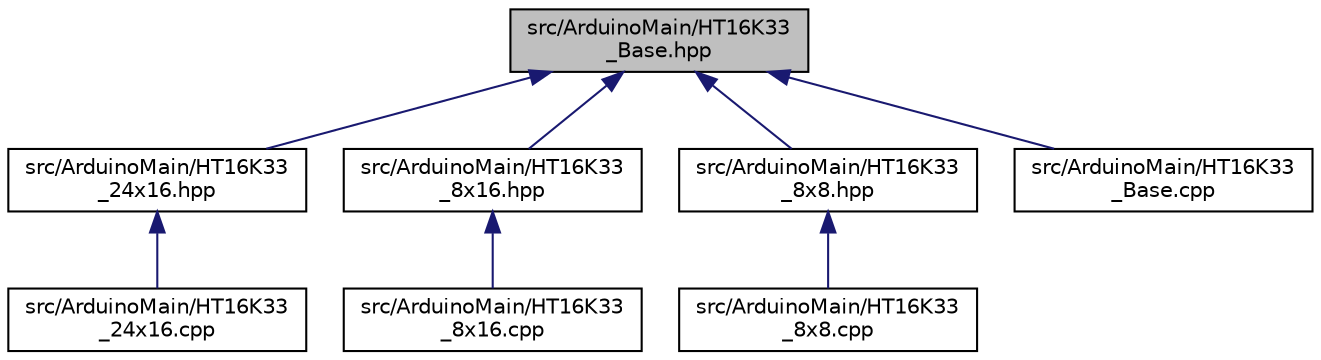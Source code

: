 digraph "src/ArduinoMain/HT16K33_Base.hpp"
{
 // LATEX_PDF_SIZE
  edge [fontname="Helvetica",fontsize="10",labelfontname="Helvetica",labelfontsize="10"];
  node [fontname="Helvetica",fontsize="10",shape=record];
  Node1 [label="src/ArduinoMain/HT16K33\l_Base.hpp",height=0.2,width=0.4,color="black", fillcolor="grey75", style="filled", fontcolor="black",tooltip="Base class of HT16K33."];
  Node1 -> Node2 [dir="back",color="midnightblue",fontsize="10",style="solid",fontname="Helvetica"];
  Node2 [label="src/ArduinoMain/HT16K33\l_24x16.hpp",height=0.2,width=0.4,color="black", fillcolor="white", style="filled",URL="$HT16K33__24x16_8hpp.html",tooltip="24x16サイズのLEDパネルクラス"];
  Node2 -> Node3 [dir="back",color="midnightblue",fontsize="10",style="solid",fontname="Helvetica"];
  Node3 [label="src/ArduinoMain/HT16K33\l_24x16.cpp",height=0.2,width=0.4,color="black", fillcolor="white", style="filled",URL="$HT16K33__24x16_8cpp.html",tooltip="24x16サイズのLEDパネルクラス"];
  Node1 -> Node4 [dir="back",color="midnightblue",fontsize="10",style="solid",fontname="Helvetica"];
  Node4 [label="src/ArduinoMain/HT16K33\l_8x16.hpp",height=0.2,width=0.4,color="black", fillcolor="white", style="filled",URL="$HT16K33__8x16_8hpp.html",tooltip="8x1サイズのLEDパネルクラス"];
  Node4 -> Node5 [dir="back",color="midnightblue",fontsize="10",style="solid",fontname="Helvetica"];
  Node5 [label="src/ArduinoMain/HT16K33\l_8x16.cpp",height=0.2,width=0.4,color="black", fillcolor="white", style="filled",URL="$HT16K33__8x16_8cpp.html",tooltip="8x16サイズのLEDパネルクラス"];
  Node1 -> Node6 [dir="back",color="midnightblue",fontsize="10",style="solid",fontname="Helvetica"];
  Node6 [label="src/ArduinoMain/HT16K33\l_8x8.hpp",height=0.2,width=0.4,color="black", fillcolor="white", style="filled",URL="$HT16K33__8x8_8hpp.html",tooltip="8x8サイズのLEDパネルクラス"];
  Node6 -> Node7 [dir="back",color="midnightblue",fontsize="10",style="solid",fontname="Helvetica"];
  Node7 [label="src/ArduinoMain/HT16K33\l_8x8.cpp",height=0.2,width=0.4,color="black", fillcolor="white", style="filled",URL="$HT16K33__8x8_8cpp.html",tooltip="8x8サイズのLEDパネルクラス"];
  Node1 -> Node8 [dir="back",color="midnightblue",fontsize="10",style="solid",fontname="Helvetica"];
  Node8 [label="src/ArduinoMain/HT16K33\l_Base.cpp",height=0.2,width=0.4,color="black", fillcolor="white", style="filled",URL="$HT16K33__Base_8cpp.html",tooltip="Base class of HT16K33."];
}
